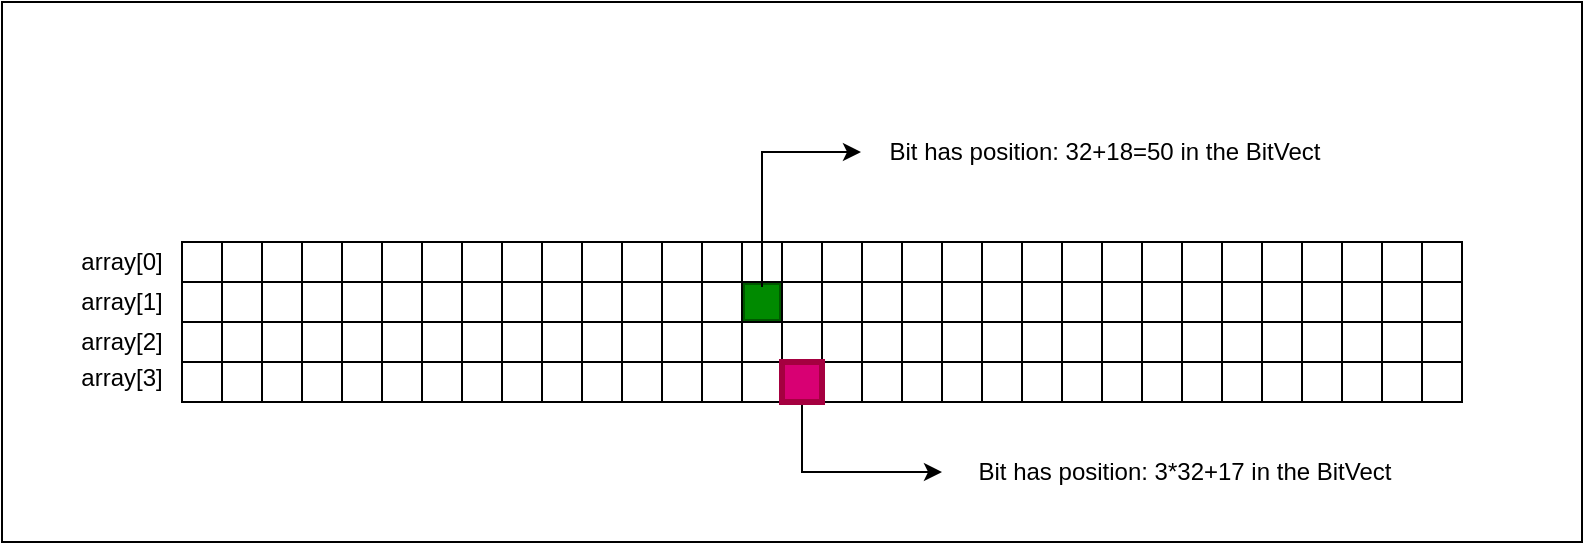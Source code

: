 <mxfile version="20.8.16" type="device"><diagram name="Page-1" id="c_q6Q5cBPocSGvb-p24m"><mxGraphModel dx="928" dy="712" grid="1" gridSize="10" guides="1" tooltips="1" connect="1" arrows="1" fold="1" page="1" pageScale="1" pageWidth="827" pageHeight="1169" math="0" shadow="0"><root><mxCell id="0"/><mxCell id="1" parent="0"/><mxCell id="E0NckeXF04tXd7d8cYUQ-365" value="" style="rounded=0;whiteSpace=wrap;html=1;strokeWidth=1;" vertex="1" parent="1"><mxGeometry x="310" width="790" height="270" as="geometry"/></mxCell><mxCell id="E0NckeXF04tXd7d8cYUQ-157" value="" style="rounded=0;whiteSpace=wrap;html=1;fillColor=#008a00;strokeColor=#005700;strokeWidth=3;fontColor=#ffffff;" vertex="1" parent="1"><mxGeometry x="680" y="140" width="20" height="20" as="geometry"/></mxCell><mxCell id="E0NckeXF04tXd7d8cYUQ-44" value="" style="rounded=0;whiteSpace=wrap;html=1;" vertex="1" parent="1"><mxGeometry x="500" y="120" width="20" height="20" as="geometry"/></mxCell><mxCell id="E0NckeXF04tXd7d8cYUQ-60" value="" style="shape=image;verticalLabelPosition=bottom;labelBackgroundColor=default;verticalAlign=top;aspect=fixed;imageAspect=0;image=https://cdn-icons-png.flaticon.com/512/5797/5797939.png;" vertex="1" parent="1"><mxGeometry x="502" y="122" width="16" height="16" as="geometry"/></mxCell><mxCell id="E0NckeXF04tXd7d8cYUQ-64" value="" style="rounded=0;whiteSpace=wrap;html=1;" vertex="1" parent="1"><mxGeometry x="460" y="120" width="20" height="20" as="geometry"/></mxCell><mxCell id="E0NckeXF04tXd7d8cYUQ-65" value="" style="rounded=0;whiteSpace=wrap;html=1;" vertex="1" parent="1"><mxGeometry x="480" y="120" width="20" height="20" as="geometry"/></mxCell><mxCell id="E0NckeXF04tXd7d8cYUQ-66" value="" style="shape=image;verticalLabelPosition=bottom;labelBackgroundColor=default;verticalAlign=top;aspect=fixed;imageAspect=0;image=https://cdn-icons-png.flaticon.com/512/5797/5797939.png;" vertex="1" parent="1"><mxGeometry x="462" y="122" width="16" height="16" as="geometry"/></mxCell><mxCell id="E0NckeXF04tXd7d8cYUQ-67" value="" style="shape=image;verticalLabelPosition=bottom;labelBackgroundColor=default;verticalAlign=top;aspect=fixed;imageAspect=0;image=https://cdn-icons-png.flaticon.com/512/1377/1377269.png;" vertex="1" parent="1"><mxGeometry x="482.5" y="122.5" width="15" height="15" as="geometry"/></mxCell><mxCell id="E0NckeXF04tXd7d8cYUQ-72" value="" style="rounded=0;whiteSpace=wrap;html=1;" vertex="1" parent="1"><mxGeometry x="420" y="120" width="20" height="20" as="geometry"/></mxCell><mxCell id="E0NckeXF04tXd7d8cYUQ-73" value="" style="rounded=0;whiteSpace=wrap;html=1;" vertex="1" parent="1"><mxGeometry x="440" y="120" width="20" height="20" as="geometry"/></mxCell><mxCell id="E0NckeXF04tXd7d8cYUQ-74" value="" style="shape=image;verticalLabelPosition=bottom;labelBackgroundColor=default;verticalAlign=top;aspect=fixed;imageAspect=0;image=https://cdn-icons-png.flaticon.com/512/5797/5797939.png;" vertex="1" parent="1"><mxGeometry x="422" y="122" width="16" height="16" as="geometry"/></mxCell><mxCell id="E0NckeXF04tXd7d8cYUQ-75" value="" style="shape=image;verticalLabelPosition=bottom;labelBackgroundColor=default;verticalAlign=top;aspect=fixed;imageAspect=0;image=https://cdn-icons-png.flaticon.com/512/1377/1377269.png;" vertex="1" parent="1"><mxGeometry x="442.5" y="122.5" width="15" height="15" as="geometry"/></mxCell><mxCell id="E0NckeXF04tXd7d8cYUQ-76" value="" style="rounded=0;whiteSpace=wrap;html=1;" vertex="1" parent="1"><mxGeometry x="400" y="120" width="20" height="20" as="geometry"/></mxCell><mxCell id="E0NckeXF04tXd7d8cYUQ-77" value="" style="shape=image;verticalLabelPosition=bottom;labelBackgroundColor=default;verticalAlign=top;aspect=fixed;imageAspect=0;image=https://cdn-icons-png.flaticon.com/512/5797/5797939.png;" vertex="1" parent="1"><mxGeometry x="402" y="122" width="16" height="16" as="geometry"/></mxCell><mxCell id="E0NckeXF04tXd7d8cYUQ-82" value="" style="rounded=0;whiteSpace=wrap;html=1;" vertex="1" parent="1"><mxGeometry x="620" y="120" width="20" height="20" as="geometry"/></mxCell><mxCell id="E0NckeXF04tXd7d8cYUQ-83" value="" style="shape=image;verticalLabelPosition=bottom;labelBackgroundColor=default;verticalAlign=top;aspect=fixed;imageAspect=0;image=https://cdn-icons-png.flaticon.com/512/5797/5797939.png;" vertex="1" parent="1"><mxGeometry x="622" y="122" width="16" height="16" as="geometry"/></mxCell><mxCell id="E0NckeXF04tXd7d8cYUQ-84" value="" style="rounded=0;whiteSpace=wrap;html=1;" vertex="1" parent="1"><mxGeometry x="580" y="120" width="20" height="20" as="geometry"/></mxCell><mxCell id="E0NckeXF04tXd7d8cYUQ-85" value="" style="rounded=0;whiteSpace=wrap;html=1;" vertex="1" parent="1"><mxGeometry x="600" y="120" width="20" height="20" as="geometry"/></mxCell><mxCell id="E0NckeXF04tXd7d8cYUQ-86" value="" style="shape=image;verticalLabelPosition=bottom;labelBackgroundColor=default;verticalAlign=top;aspect=fixed;imageAspect=0;image=https://cdn-icons-png.flaticon.com/512/5797/5797939.png;" vertex="1" parent="1"><mxGeometry x="582" y="122" width="16" height="16" as="geometry"/></mxCell><mxCell id="E0NckeXF04tXd7d8cYUQ-87" value="" style="shape=image;verticalLabelPosition=bottom;labelBackgroundColor=default;verticalAlign=top;aspect=fixed;imageAspect=0;image=https://cdn-icons-png.flaticon.com/512/1377/1377269.png;" vertex="1" parent="1"><mxGeometry x="602.5" y="122.5" width="15" height="15" as="geometry"/></mxCell><mxCell id="E0NckeXF04tXd7d8cYUQ-88" value="" style="rounded=0;whiteSpace=wrap;html=1;" vertex="1" parent="1"><mxGeometry x="540" y="120" width="20" height="20" as="geometry"/></mxCell><mxCell id="E0NckeXF04tXd7d8cYUQ-89" value="" style="rounded=0;whiteSpace=wrap;html=1;" vertex="1" parent="1"><mxGeometry x="560" y="120" width="20" height="20" as="geometry"/></mxCell><mxCell id="E0NckeXF04tXd7d8cYUQ-90" value="" style="shape=image;verticalLabelPosition=bottom;labelBackgroundColor=default;verticalAlign=top;aspect=fixed;imageAspect=0;image=https://cdn-icons-png.flaticon.com/512/5797/5797939.png;" vertex="1" parent="1"><mxGeometry x="542" y="122" width="16" height="16" as="geometry"/></mxCell><mxCell id="E0NckeXF04tXd7d8cYUQ-91" value="" style="shape=image;verticalLabelPosition=bottom;labelBackgroundColor=default;verticalAlign=top;aspect=fixed;imageAspect=0;image=https://cdn-icons-png.flaticon.com/512/1377/1377269.png;" vertex="1" parent="1"><mxGeometry x="562.5" y="122.5" width="15" height="15" as="geometry"/></mxCell><mxCell id="E0NckeXF04tXd7d8cYUQ-92" value="" style="rounded=0;whiteSpace=wrap;html=1;" vertex="1" parent="1"><mxGeometry x="520" y="120" width="20" height="20" as="geometry"/></mxCell><mxCell id="E0NckeXF04tXd7d8cYUQ-93" value="" style="shape=image;verticalLabelPosition=bottom;labelBackgroundColor=default;verticalAlign=top;aspect=fixed;imageAspect=0;image=https://cdn-icons-png.flaticon.com/512/5797/5797939.png;" vertex="1" parent="1"><mxGeometry x="522" y="122" width="16" height="16" as="geometry"/></mxCell><mxCell id="E0NckeXF04tXd7d8cYUQ-94" value="" style="rounded=0;whiteSpace=wrap;html=1;" vertex="1" parent="1"><mxGeometry x="660" y="120" width="20" height="20" as="geometry"/></mxCell><mxCell id="E0NckeXF04tXd7d8cYUQ-95" value="" style="shape=image;verticalLabelPosition=bottom;labelBackgroundColor=default;verticalAlign=top;aspect=fixed;imageAspect=0;image=https://cdn-icons-png.flaticon.com/512/5797/5797939.png;" vertex="1" parent="1"><mxGeometry x="662" y="122" width="16" height="16" as="geometry"/></mxCell><mxCell id="E0NckeXF04tXd7d8cYUQ-96" value="" style="rounded=0;whiteSpace=wrap;html=1;" vertex="1" parent="1"><mxGeometry x="640" y="120" width="20" height="20" as="geometry"/></mxCell><mxCell id="E0NckeXF04tXd7d8cYUQ-97" value="" style="shape=image;verticalLabelPosition=bottom;labelBackgroundColor=default;verticalAlign=top;aspect=fixed;imageAspect=0;image=https://cdn-icons-png.flaticon.com/512/5797/5797939.png;" vertex="1" parent="1"><mxGeometry x="642" y="122" width="16" height="16" as="geometry"/></mxCell><mxCell id="E0NckeXF04tXd7d8cYUQ-98" value="" style="rounded=0;whiteSpace=wrap;html=1;" vertex="1" parent="1"><mxGeometry x="820" y="120" width="20" height="20" as="geometry"/></mxCell><mxCell id="E0NckeXF04tXd7d8cYUQ-99" value="" style="shape=image;verticalLabelPosition=bottom;labelBackgroundColor=default;verticalAlign=top;aspect=fixed;imageAspect=0;image=https://cdn-icons-png.flaticon.com/512/5797/5797939.png;" vertex="1" parent="1"><mxGeometry x="822" y="122" width="16" height="16" as="geometry"/></mxCell><mxCell id="E0NckeXF04tXd7d8cYUQ-100" value="" style="rounded=0;whiteSpace=wrap;html=1;" vertex="1" parent="1"><mxGeometry x="780" y="120" width="20" height="20" as="geometry"/></mxCell><mxCell id="E0NckeXF04tXd7d8cYUQ-101" value="" style="rounded=0;whiteSpace=wrap;html=1;" vertex="1" parent="1"><mxGeometry x="800" y="120" width="20" height="20" as="geometry"/></mxCell><mxCell id="E0NckeXF04tXd7d8cYUQ-102" value="" style="shape=image;verticalLabelPosition=bottom;labelBackgroundColor=default;verticalAlign=top;aspect=fixed;imageAspect=0;image=https://cdn-icons-png.flaticon.com/512/5797/5797939.png;" vertex="1" parent="1"><mxGeometry x="782" y="122" width="16" height="16" as="geometry"/></mxCell><mxCell id="E0NckeXF04tXd7d8cYUQ-103" value="" style="shape=image;verticalLabelPosition=bottom;labelBackgroundColor=default;verticalAlign=top;aspect=fixed;imageAspect=0;image=https://cdn-icons-png.flaticon.com/512/1377/1377269.png;" vertex="1" parent="1"><mxGeometry x="802.5" y="122.5" width="15" height="15" as="geometry"/></mxCell><mxCell id="E0NckeXF04tXd7d8cYUQ-104" value="" style="rounded=0;whiteSpace=wrap;html=1;" vertex="1" parent="1"><mxGeometry x="740" y="120" width="20" height="20" as="geometry"/></mxCell><mxCell id="E0NckeXF04tXd7d8cYUQ-105" value="" style="rounded=0;whiteSpace=wrap;html=1;" vertex="1" parent="1"><mxGeometry x="760" y="120" width="20" height="20" as="geometry"/></mxCell><mxCell id="E0NckeXF04tXd7d8cYUQ-106" value="" style="shape=image;verticalLabelPosition=bottom;labelBackgroundColor=default;verticalAlign=top;aspect=fixed;imageAspect=0;image=https://cdn-icons-png.flaticon.com/512/5797/5797939.png;" vertex="1" parent="1"><mxGeometry x="742" y="122" width="16" height="16" as="geometry"/></mxCell><mxCell id="E0NckeXF04tXd7d8cYUQ-107" value="" style="shape=image;verticalLabelPosition=bottom;labelBackgroundColor=default;verticalAlign=top;aspect=fixed;imageAspect=0;image=https://cdn-icons-png.flaticon.com/512/1377/1377269.png;" vertex="1" parent="1"><mxGeometry x="762.5" y="122.5" width="15" height="15" as="geometry"/></mxCell><mxCell id="E0NckeXF04tXd7d8cYUQ-108" value="" style="rounded=0;whiteSpace=wrap;html=1;" vertex="1" parent="1"><mxGeometry x="720" y="120" width="20" height="20" as="geometry"/></mxCell><mxCell id="E0NckeXF04tXd7d8cYUQ-109" value="" style="shape=image;verticalLabelPosition=bottom;labelBackgroundColor=default;verticalAlign=top;aspect=fixed;imageAspect=0;image=https://cdn-icons-png.flaticon.com/512/5797/5797939.png;" vertex="1" parent="1"><mxGeometry x="722" y="122" width="16" height="16" as="geometry"/></mxCell><mxCell id="E0NckeXF04tXd7d8cYUQ-110" value="" style="rounded=0;whiteSpace=wrap;html=1;" vertex="1" parent="1"><mxGeometry x="700" y="120" width="20" height="20" as="geometry"/></mxCell><mxCell id="E0NckeXF04tXd7d8cYUQ-111" value="" style="shape=image;verticalLabelPosition=bottom;labelBackgroundColor=default;verticalAlign=top;aspect=fixed;imageAspect=0;image=https://cdn-icons-png.flaticon.com/512/5797/5797939.png;" vertex="1" parent="1"><mxGeometry x="702" y="122" width="16" height="16" as="geometry"/></mxCell><mxCell id="E0NckeXF04tXd7d8cYUQ-112" value="" style="rounded=0;whiteSpace=wrap;html=1;" vertex="1" parent="1"><mxGeometry x="680" y="120" width="20" height="20" as="geometry"/></mxCell><mxCell id="E0NckeXF04tXd7d8cYUQ-113" value="" style="shape=image;verticalLabelPosition=bottom;labelBackgroundColor=default;verticalAlign=top;aspect=fixed;imageAspect=0;image=https://cdn-icons-png.flaticon.com/512/5797/5797939.png;" vertex="1" parent="1"><mxGeometry x="682" y="122" width="16" height="16" as="geometry"/></mxCell><mxCell id="E0NckeXF04tXd7d8cYUQ-114" value="" style="rounded=0;whiteSpace=wrap;html=1;" vertex="1" parent="1"><mxGeometry x="840" y="120" width="20" height="20" as="geometry"/></mxCell><mxCell id="E0NckeXF04tXd7d8cYUQ-115" value="" style="shape=image;verticalLabelPosition=bottom;labelBackgroundColor=default;verticalAlign=top;aspect=fixed;imageAspect=0;image=https://cdn-icons-png.flaticon.com/512/5797/5797939.png;" vertex="1" parent="1"><mxGeometry x="842" y="122" width="16" height="16" as="geometry"/></mxCell><mxCell id="E0NckeXF04tXd7d8cYUQ-116" value="" style="rounded=0;whiteSpace=wrap;html=1;" vertex="1" parent="1"><mxGeometry x="1000" y="120" width="20" height="20" as="geometry"/></mxCell><mxCell id="E0NckeXF04tXd7d8cYUQ-117" value="" style="shape=image;verticalLabelPosition=bottom;labelBackgroundColor=default;verticalAlign=top;aspect=fixed;imageAspect=0;image=https://cdn-icons-png.flaticon.com/512/5797/5797939.png;" vertex="1" parent="1"><mxGeometry x="1002" y="122" width="16" height="16" as="geometry"/></mxCell><mxCell id="E0NckeXF04tXd7d8cYUQ-118" value="" style="rounded=0;whiteSpace=wrap;html=1;" vertex="1" parent="1"><mxGeometry x="960" y="120" width="20" height="20" as="geometry"/></mxCell><mxCell id="E0NckeXF04tXd7d8cYUQ-119" value="" style="rounded=0;whiteSpace=wrap;html=1;" vertex="1" parent="1"><mxGeometry x="980" y="120" width="20" height="20" as="geometry"/></mxCell><mxCell id="E0NckeXF04tXd7d8cYUQ-120" value="" style="shape=image;verticalLabelPosition=bottom;labelBackgroundColor=default;verticalAlign=top;aspect=fixed;imageAspect=0;image=https://cdn-icons-png.flaticon.com/512/5797/5797939.png;" vertex="1" parent="1"><mxGeometry x="962" y="122" width="16" height="16" as="geometry"/></mxCell><mxCell id="E0NckeXF04tXd7d8cYUQ-121" value="" style="shape=image;verticalLabelPosition=bottom;labelBackgroundColor=default;verticalAlign=top;aspect=fixed;imageAspect=0;image=https://cdn-icons-png.flaticon.com/512/1377/1377269.png;" vertex="1" parent="1"><mxGeometry x="982.5" y="122.5" width="15" height="15" as="geometry"/></mxCell><mxCell id="E0NckeXF04tXd7d8cYUQ-122" value="" style="rounded=0;whiteSpace=wrap;html=1;" vertex="1" parent="1"><mxGeometry x="920" y="120" width="20" height="20" as="geometry"/></mxCell><mxCell id="E0NckeXF04tXd7d8cYUQ-123" value="" style="rounded=0;whiteSpace=wrap;html=1;" vertex="1" parent="1"><mxGeometry x="940" y="120" width="20" height="20" as="geometry"/></mxCell><mxCell id="E0NckeXF04tXd7d8cYUQ-124" value="" style="shape=image;verticalLabelPosition=bottom;labelBackgroundColor=default;verticalAlign=top;aspect=fixed;imageAspect=0;image=https://cdn-icons-png.flaticon.com/512/5797/5797939.png;" vertex="1" parent="1"><mxGeometry x="922" y="122" width="16" height="16" as="geometry"/></mxCell><mxCell id="E0NckeXF04tXd7d8cYUQ-125" value="" style="shape=image;verticalLabelPosition=bottom;labelBackgroundColor=default;verticalAlign=top;aspect=fixed;imageAspect=0;image=https://cdn-icons-png.flaticon.com/512/1377/1377269.png;" vertex="1" parent="1"><mxGeometry x="942.5" y="122.5" width="15" height="15" as="geometry"/></mxCell><mxCell id="E0NckeXF04tXd7d8cYUQ-126" value="" style="rounded=0;whiteSpace=wrap;html=1;" vertex="1" parent="1"><mxGeometry x="900" y="120" width="20" height="20" as="geometry"/></mxCell><mxCell id="E0NckeXF04tXd7d8cYUQ-127" value="" style="shape=image;verticalLabelPosition=bottom;labelBackgroundColor=default;verticalAlign=top;aspect=fixed;imageAspect=0;image=https://cdn-icons-png.flaticon.com/512/5797/5797939.png;" vertex="1" parent="1"><mxGeometry x="902" y="122" width="16" height="16" as="geometry"/></mxCell><mxCell id="E0NckeXF04tXd7d8cYUQ-128" value="" style="rounded=0;whiteSpace=wrap;html=1;" vertex="1" parent="1"><mxGeometry x="880" y="120" width="20" height="20" as="geometry"/></mxCell><mxCell id="E0NckeXF04tXd7d8cYUQ-129" value="" style="shape=image;verticalLabelPosition=bottom;labelBackgroundColor=default;verticalAlign=top;aspect=fixed;imageAspect=0;image=https://cdn-icons-png.flaticon.com/512/5797/5797939.png;" vertex="1" parent="1"><mxGeometry x="882" y="122" width="16" height="16" as="geometry"/></mxCell><mxCell id="E0NckeXF04tXd7d8cYUQ-130" value="" style="rounded=0;whiteSpace=wrap;html=1;" vertex="1" parent="1"><mxGeometry x="860" y="120" width="20" height="20" as="geometry"/></mxCell><mxCell id="E0NckeXF04tXd7d8cYUQ-131" value="" style="shape=image;verticalLabelPosition=bottom;labelBackgroundColor=default;verticalAlign=top;aspect=fixed;imageAspect=0;image=https://cdn-icons-png.flaticon.com/512/5797/5797939.png;" vertex="1" parent="1"><mxGeometry x="862" y="122" width="16" height="16" as="geometry"/></mxCell><mxCell id="E0NckeXF04tXd7d8cYUQ-132" value="" style="rounded=0;whiteSpace=wrap;html=1;" vertex="1" parent="1"><mxGeometry x="1020" y="120" width="20" height="20" as="geometry"/></mxCell><mxCell id="E0NckeXF04tXd7d8cYUQ-133" value="" style="shape=image;verticalLabelPosition=bottom;labelBackgroundColor=default;verticalAlign=top;aspect=fixed;imageAspect=0;image=https://cdn-icons-png.flaticon.com/512/5797/5797939.png;" vertex="1" parent="1"><mxGeometry x="1022" y="122" width="16" height="16" as="geometry"/></mxCell><mxCell id="E0NckeXF04tXd7d8cYUQ-134" value="" style="rounded=0;whiteSpace=wrap;html=1;" vertex="1" parent="1"><mxGeometry x="620" y="140" width="20" height="20" as="geometry"/></mxCell><mxCell id="E0NckeXF04tXd7d8cYUQ-135" value="" style="shape=image;verticalLabelPosition=bottom;labelBackgroundColor=default;verticalAlign=top;aspect=fixed;imageAspect=0;image=https://cdn-icons-png.flaticon.com/512/5797/5797939.png;" vertex="1" parent="1"><mxGeometry x="622" y="142" width="16" height="16" as="geometry"/></mxCell><mxCell id="E0NckeXF04tXd7d8cYUQ-136" value="" style="rounded=0;whiteSpace=wrap;html=1;" vertex="1" parent="1"><mxGeometry x="580" y="140" width="20" height="20" as="geometry"/></mxCell><mxCell id="E0NckeXF04tXd7d8cYUQ-137" value="" style="rounded=0;whiteSpace=wrap;html=1;" vertex="1" parent="1"><mxGeometry x="600" y="140" width="20" height="20" as="geometry"/></mxCell><mxCell id="E0NckeXF04tXd7d8cYUQ-138" value="" style="shape=image;verticalLabelPosition=bottom;labelBackgroundColor=default;verticalAlign=top;aspect=fixed;imageAspect=0;image=https://cdn-icons-png.flaticon.com/512/5797/5797939.png;" vertex="1" parent="1"><mxGeometry x="582" y="142" width="16" height="16" as="geometry"/></mxCell><mxCell id="E0NckeXF04tXd7d8cYUQ-139" value="" style="shape=image;verticalLabelPosition=bottom;labelBackgroundColor=default;verticalAlign=top;aspect=fixed;imageAspect=0;image=https://cdn-icons-png.flaticon.com/512/1377/1377269.png;" vertex="1" parent="1"><mxGeometry x="602.5" y="142.5" width="15" height="15" as="geometry"/></mxCell><mxCell id="E0NckeXF04tXd7d8cYUQ-140" value="" style="rounded=0;whiteSpace=wrap;html=1;" vertex="1" parent="1"><mxGeometry x="540" y="140" width="20" height="20" as="geometry"/></mxCell><mxCell id="E0NckeXF04tXd7d8cYUQ-141" value="" style="rounded=0;whiteSpace=wrap;html=1;" vertex="1" parent="1"><mxGeometry x="560" y="140" width="20" height="20" as="geometry"/></mxCell><mxCell id="E0NckeXF04tXd7d8cYUQ-142" value="" style="shape=image;verticalLabelPosition=bottom;labelBackgroundColor=default;verticalAlign=top;aspect=fixed;imageAspect=0;image=https://cdn-icons-png.flaticon.com/512/5797/5797939.png;" vertex="1" parent="1"><mxGeometry x="542" y="142" width="16" height="16" as="geometry"/></mxCell><mxCell id="E0NckeXF04tXd7d8cYUQ-143" value="" style="shape=image;verticalLabelPosition=bottom;labelBackgroundColor=default;verticalAlign=top;aspect=fixed;imageAspect=0;image=https://cdn-icons-png.flaticon.com/512/1377/1377269.png;" vertex="1" parent="1"><mxGeometry x="562.5" y="142.5" width="15" height="15" as="geometry"/></mxCell><mxCell id="E0NckeXF04tXd7d8cYUQ-144" value="" style="rounded=0;whiteSpace=wrap;html=1;" vertex="1" parent="1"><mxGeometry x="520" y="140" width="20" height="20" as="geometry"/></mxCell><mxCell id="E0NckeXF04tXd7d8cYUQ-145" value="" style="shape=image;verticalLabelPosition=bottom;labelBackgroundColor=default;verticalAlign=top;aspect=fixed;imageAspect=0;image=https://cdn-icons-png.flaticon.com/512/5797/5797939.png;" vertex="1" parent="1"><mxGeometry x="522" y="142" width="16" height="16" as="geometry"/></mxCell><mxCell id="E0NckeXF04tXd7d8cYUQ-146" value="" style="rounded=0;whiteSpace=wrap;html=1;" vertex="1" parent="1"><mxGeometry x="500" y="140" width="20" height="20" as="geometry"/></mxCell><mxCell id="E0NckeXF04tXd7d8cYUQ-147" value="" style="shape=image;verticalLabelPosition=bottom;labelBackgroundColor=default;verticalAlign=top;aspect=fixed;imageAspect=0;image=https://cdn-icons-png.flaticon.com/512/5797/5797939.png;" vertex="1" parent="1"><mxGeometry x="502" y="142" width="16" height="16" as="geometry"/></mxCell><mxCell id="E0NckeXF04tXd7d8cYUQ-148" value="" style="rounded=0;whiteSpace=wrap;html=1;" vertex="1" parent="1"><mxGeometry x="480" y="140" width="20" height="20" as="geometry"/></mxCell><mxCell id="E0NckeXF04tXd7d8cYUQ-149" value="" style="shape=image;verticalLabelPosition=bottom;labelBackgroundColor=default;verticalAlign=top;aspect=fixed;imageAspect=0;image=https://cdn-icons-png.flaticon.com/512/5797/5797939.png;" vertex="1" parent="1"><mxGeometry x="482" y="142" width="16" height="16" as="geometry"/></mxCell><mxCell id="E0NckeXF04tXd7d8cYUQ-150" value="" style="rounded=0;whiteSpace=wrap;html=1;" vertex="1" parent="1"><mxGeometry x="740" y="140" width="20" height="20" as="geometry"/></mxCell><mxCell id="E0NckeXF04tXd7d8cYUQ-151" value="" style="shape=image;verticalLabelPosition=bottom;labelBackgroundColor=default;verticalAlign=top;aspect=fixed;imageAspect=0;image=https://cdn-icons-png.flaticon.com/512/5797/5797939.png;" vertex="1" parent="1"><mxGeometry x="742" y="142" width="16" height="16" as="geometry"/></mxCell><mxCell id="E0NckeXF04tXd7d8cYUQ-152" value="" style="rounded=0;whiteSpace=wrap;html=1;" vertex="1" parent="1"><mxGeometry x="700" y="140" width="20" height="20" as="geometry"/></mxCell><mxCell id="E0NckeXF04tXd7d8cYUQ-153" value="" style="rounded=0;whiteSpace=wrap;html=1;" vertex="1" parent="1"><mxGeometry x="720" y="140" width="20" height="20" as="geometry"/></mxCell><mxCell id="E0NckeXF04tXd7d8cYUQ-154" value="" style="shape=image;verticalLabelPosition=bottom;labelBackgroundColor=default;verticalAlign=top;aspect=fixed;imageAspect=0;image=https://cdn-icons-png.flaticon.com/512/5797/5797939.png;imageBackground=none;strokeWidth=2;imageBorder=none;" vertex="1" parent="1"><mxGeometry x="702" y="142" width="16" height="16" as="geometry"/></mxCell><mxCell id="E0NckeXF04tXd7d8cYUQ-155" value="" style="shape=image;verticalLabelPosition=bottom;labelBackgroundColor=default;verticalAlign=top;aspect=fixed;imageAspect=0;image=https://cdn-icons-png.flaticon.com/512/1377/1377269.png;" vertex="1" parent="1"><mxGeometry x="722.5" y="142.5" width="15" height="15" as="geometry"/></mxCell><mxCell id="E0NckeXF04tXd7d8cYUQ-156" value="" style="rounded=0;whiteSpace=wrap;html=1;" vertex="1" parent="1"><mxGeometry x="660" y="140" width="20" height="20" as="geometry"/></mxCell><mxCell id="E0NckeXF04tXd7d8cYUQ-158" value="" style="shape=image;verticalLabelPosition=bottom;labelBackgroundColor=default;verticalAlign=top;aspect=fixed;imageAspect=0;image=https://cdn-icons-png.flaticon.com/512/5797/5797939.png;" vertex="1" parent="1"><mxGeometry x="662" y="142" width="16" height="16" as="geometry"/></mxCell><mxCell id="E0NckeXF04tXd7d8cYUQ-160" value="" style="rounded=0;whiteSpace=wrap;html=1;" vertex="1" parent="1"><mxGeometry x="640" y="140" width="20" height="20" as="geometry"/></mxCell><mxCell id="E0NckeXF04tXd7d8cYUQ-161" value="" style="shape=image;verticalLabelPosition=bottom;labelBackgroundColor=default;verticalAlign=top;aspect=fixed;imageAspect=0;image=https://cdn-icons-png.flaticon.com/512/5797/5797939.png;" vertex="1" parent="1"><mxGeometry x="642" y="142" width="16" height="16" as="geometry"/></mxCell><mxCell id="E0NckeXF04tXd7d8cYUQ-162" value="" style="rounded=0;whiteSpace=wrap;html=1;" vertex="1" parent="1"><mxGeometry x="780" y="140" width="20" height="20" as="geometry"/></mxCell><mxCell id="E0NckeXF04tXd7d8cYUQ-163" value="" style="shape=image;verticalLabelPosition=bottom;labelBackgroundColor=default;verticalAlign=top;aspect=fixed;imageAspect=0;image=https://cdn-icons-png.flaticon.com/512/5797/5797939.png;" vertex="1" parent="1"><mxGeometry x="782" y="142" width="16" height="16" as="geometry"/></mxCell><mxCell id="E0NckeXF04tXd7d8cYUQ-164" value="" style="rounded=0;whiteSpace=wrap;html=1;" vertex="1" parent="1"><mxGeometry x="760" y="140" width="20" height="20" as="geometry"/></mxCell><mxCell id="E0NckeXF04tXd7d8cYUQ-165" value="" style="shape=image;verticalLabelPosition=bottom;labelBackgroundColor=default;verticalAlign=top;aspect=fixed;imageAspect=0;image=https://cdn-icons-png.flaticon.com/512/5797/5797939.png;" vertex="1" parent="1"><mxGeometry x="762" y="142" width="16" height="16" as="geometry"/></mxCell><mxCell id="E0NckeXF04tXd7d8cYUQ-166" value="" style="rounded=0;whiteSpace=wrap;html=1;" vertex="1" parent="1"><mxGeometry x="940" y="140" width="20" height="20" as="geometry"/></mxCell><mxCell id="E0NckeXF04tXd7d8cYUQ-167" value="" style="shape=image;verticalLabelPosition=bottom;labelBackgroundColor=default;verticalAlign=top;aspect=fixed;imageAspect=0;image=https://cdn-icons-png.flaticon.com/512/5797/5797939.png;" vertex="1" parent="1"><mxGeometry x="942" y="142" width="16" height="16" as="geometry"/></mxCell><mxCell id="E0NckeXF04tXd7d8cYUQ-168" value="" style="rounded=0;whiteSpace=wrap;html=1;" vertex="1" parent="1"><mxGeometry x="900" y="140" width="20" height="20" as="geometry"/></mxCell><mxCell id="E0NckeXF04tXd7d8cYUQ-169" value="" style="rounded=0;whiteSpace=wrap;html=1;" vertex="1" parent="1"><mxGeometry x="920" y="140" width="20" height="20" as="geometry"/></mxCell><mxCell id="E0NckeXF04tXd7d8cYUQ-170" value="" style="shape=image;verticalLabelPosition=bottom;labelBackgroundColor=default;verticalAlign=top;aspect=fixed;imageAspect=0;image=https://cdn-icons-png.flaticon.com/512/5797/5797939.png;" vertex="1" parent="1"><mxGeometry x="902" y="142" width="16" height="16" as="geometry"/></mxCell><mxCell id="E0NckeXF04tXd7d8cYUQ-171" value="" style="shape=image;verticalLabelPosition=bottom;labelBackgroundColor=default;verticalAlign=top;aspect=fixed;imageAspect=0;image=https://cdn-icons-png.flaticon.com/512/1377/1377269.png;" vertex="1" parent="1"><mxGeometry x="922.5" y="142.5" width="15" height="15" as="geometry"/></mxCell><mxCell id="E0NckeXF04tXd7d8cYUQ-172" value="" style="rounded=0;whiteSpace=wrap;html=1;" vertex="1" parent="1"><mxGeometry x="860" y="140" width="20" height="20" as="geometry"/></mxCell><mxCell id="E0NckeXF04tXd7d8cYUQ-173" value="" style="rounded=0;whiteSpace=wrap;html=1;" vertex="1" parent="1"><mxGeometry x="880" y="140" width="20" height="20" as="geometry"/></mxCell><mxCell id="E0NckeXF04tXd7d8cYUQ-174" value="" style="shape=image;verticalLabelPosition=bottom;labelBackgroundColor=default;verticalAlign=top;aspect=fixed;imageAspect=0;image=https://cdn-icons-png.flaticon.com/512/5797/5797939.png;" vertex="1" parent="1"><mxGeometry x="862" y="142" width="16" height="16" as="geometry"/></mxCell><mxCell id="E0NckeXF04tXd7d8cYUQ-175" value="" style="shape=image;verticalLabelPosition=bottom;labelBackgroundColor=default;verticalAlign=top;aspect=fixed;imageAspect=0;image=https://cdn-icons-png.flaticon.com/512/1377/1377269.png;" vertex="1" parent="1"><mxGeometry x="882.5" y="142.5" width="15" height="15" as="geometry"/></mxCell><mxCell id="E0NckeXF04tXd7d8cYUQ-176" value="" style="rounded=0;whiteSpace=wrap;html=1;" vertex="1" parent="1"><mxGeometry x="840" y="140" width="20" height="20" as="geometry"/></mxCell><mxCell id="E0NckeXF04tXd7d8cYUQ-177" value="" style="shape=image;verticalLabelPosition=bottom;labelBackgroundColor=default;verticalAlign=top;aspect=fixed;imageAspect=0;image=https://cdn-icons-png.flaticon.com/512/5797/5797939.png;" vertex="1" parent="1"><mxGeometry x="842" y="142" width="16" height="16" as="geometry"/></mxCell><mxCell id="E0NckeXF04tXd7d8cYUQ-178" value="" style="rounded=0;whiteSpace=wrap;html=1;" vertex="1" parent="1"><mxGeometry x="820" y="140" width="20" height="20" as="geometry"/></mxCell><mxCell id="E0NckeXF04tXd7d8cYUQ-179" value="" style="shape=image;verticalLabelPosition=bottom;labelBackgroundColor=default;verticalAlign=top;aspect=fixed;imageAspect=0;image=https://cdn-icons-png.flaticon.com/512/5797/5797939.png;" vertex="1" parent="1"><mxGeometry x="822" y="142" width="16" height="16" as="geometry"/></mxCell><mxCell id="E0NckeXF04tXd7d8cYUQ-180" value="" style="rounded=0;whiteSpace=wrap;html=1;" vertex="1" parent="1"><mxGeometry x="800" y="140" width="20" height="20" as="geometry"/></mxCell><mxCell id="E0NckeXF04tXd7d8cYUQ-181" value="" style="shape=image;verticalLabelPosition=bottom;labelBackgroundColor=default;verticalAlign=top;aspect=fixed;imageAspect=0;image=https://cdn-icons-png.flaticon.com/512/5797/5797939.png;" vertex="1" parent="1"><mxGeometry x="802" y="142" width="16" height="16" as="geometry"/></mxCell><mxCell id="E0NckeXF04tXd7d8cYUQ-182" value="" style="rounded=0;whiteSpace=wrap;html=1;" vertex="1" parent="1"><mxGeometry x="960" y="140" width="20" height="20" as="geometry"/></mxCell><mxCell id="E0NckeXF04tXd7d8cYUQ-183" value="" style="shape=image;verticalLabelPosition=bottom;labelBackgroundColor=default;verticalAlign=top;aspect=fixed;imageAspect=0;image=https://cdn-icons-png.flaticon.com/512/5797/5797939.png;" vertex="1" parent="1"><mxGeometry x="962" y="142" width="16" height="16" as="geometry"/></mxCell><mxCell id="E0NckeXF04tXd7d8cYUQ-184" value="" style="rounded=0;whiteSpace=wrap;html=1;" vertex="1" parent="1"><mxGeometry x="440" y="140" width="20" height="20" as="geometry"/></mxCell><mxCell id="E0NckeXF04tXd7d8cYUQ-185" value="" style="shape=image;verticalLabelPosition=bottom;labelBackgroundColor=default;verticalAlign=top;aspect=fixed;imageAspect=0;image=https://cdn-icons-png.flaticon.com/512/5797/5797939.png;" vertex="1" parent="1"><mxGeometry x="442" y="142" width="16" height="16" as="geometry"/></mxCell><mxCell id="E0NckeXF04tXd7d8cYUQ-186" value="" style="rounded=0;whiteSpace=wrap;html=1;" vertex="1" parent="1"><mxGeometry x="400" y="140" width="20" height="20" as="geometry"/></mxCell><mxCell id="E0NckeXF04tXd7d8cYUQ-187" value="" style="rounded=0;whiteSpace=wrap;html=1;" vertex="1" parent="1"><mxGeometry x="420" y="140" width="20" height="20" as="geometry"/></mxCell><mxCell id="E0NckeXF04tXd7d8cYUQ-188" value="" style="shape=image;verticalLabelPosition=bottom;labelBackgroundColor=default;verticalAlign=top;aspect=fixed;imageAspect=0;image=https://cdn-icons-png.flaticon.com/512/5797/5797939.png;" vertex="1" parent="1"><mxGeometry x="402" y="142" width="16" height="16" as="geometry"/></mxCell><mxCell id="E0NckeXF04tXd7d8cYUQ-189" value="" style="shape=image;verticalLabelPosition=bottom;labelBackgroundColor=default;verticalAlign=top;aspect=fixed;imageAspect=0;image=https://cdn-icons-png.flaticon.com/512/1377/1377269.png;" vertex="1" parent="1"><mxGeometry x="422.5" y="142.5" width="15" height="15" as="geometry"/></mxCell><mxCell id="E0NckeXF04tXd7d8cYUQ-194" value="" style="rounded=0;whiteSpace=wrap;html=1;" vertex="1" parent="1"><mxGeometry x="1020" y="140" width="20" height="20" as="geometry"/></mxCell><mxCell id="E0NckeXF04tXd7d8cYUQ-195" value="" style="shape=image;verticalLabelPosition=bottom;labelBackgroundColor=default;verticalAlign=top;aspect=fixed;imageAspect=0;image=https://cdn-icons-png.flaticon.com/512/5797/5797939.png;" vertex="1" parent="1"><mxGeometry x="1022" y="142" width="16" height="16" as="geometry"/></mxCell><mxCell id="E0NckeXF04tXd7d8cYUQ-196" value="" style="rounded=0;whiteSpace=wrap;html=1;" vertex="1" parent="1"><mxGeometry x="1000" y="140" width="20" height="20" as="geometry"/></mxCell><mxCell id="E0NckeXF04tXd7d8cYUQ-197" value="" style="shape=image;verticalLabelPosition=bottom;labelBackgroundColor=default;verticalAlign=top;aspect=fixed;imageAspect=0;image=https://cdn-icons-png.flaticon.com/512/5797/5797939.png;" vertex="1" parent="1"><mxGeometry x="1002" y="142" width="16" height="16" as="geometry"/></mxCell><mxCell id="E0NckeXF04tXd7d8cYUQ-198" value="" style="rounded=0;whiteSpace=wrap;html=1;" vertex="1" parent="1"><mxGeometry x="980" y="140" width="20" height="20" as="geometry"/></mxCell><mxCell id="E0NckeXF04tXd7d8cYUQ-199" value="" style="shape=image;verticalLabelPosition=bottom;labelBackgroundColor=default;verticalAlign=top;aspect=fixed;imageAspect=0;image=https://cdn-icons-png.flaticon.com/512/5797/5797939.png;" vertex="1" parent="1"><mxGeometry x="982" y="142" width="16" height="16" as="geometry"/></mxCell><mxCell id="E0NckeXF04tXd7d8cYUQ-200" value="" style="rounded=0;whiteSpace=wrap;html=1;" vertex="1" parent="1"><mxGeometry x="460" y="140" width="20" height="20" as="geometry"/></mxCell><mxCell id="E0NckeXF04tXd7d8cYUQ-201" value="" style="shape=image;verticalLabelPosition=bottom;labelBackgroundColor=default;verticalAlign=top;aspect=fixed;imageAspect=0;image=https://cdn-icons-png.flaticon.com/512/5797/5797939.png;" vertex="1" parent="1"><mxGeometry x="462" y="142" width="16" height="16" as="geometry"/></mxCell><mxCell id="E0NckeXF04tXd7d8cYUQ-202" value="" style="rounded=0;whiteSpace=wrap;html=1;" vertex="1" parent="1"><mxGeometry x="660" y="160" width="20" height="20" as="geometry"/></mxCell><mxCell id="E0NckeXF04tXd7d8cYUQ-203" value="" style="shape=image;verticalLabelPosition=bottom;labelBackgroundColor=default;verticalAlign=top;aspect=fixed;imageAspect=0;image=https://cdn-icons-png.flaticon.com/512/5797/5797939.png;" vertex="1" parent="1"><mxGeometry x="662" y="162" width="16" height="16" as="geometry"/></mxCell><mxCell id="E0NckeXF04tXd7d8cYUQ-204" value="" style="rounded=0;whiteSpace=wrap;html=1;" vertex="1" parent="1"><mxGeometry x="620" y="160" width="20" height="20" as="geometry"/></mxCell><mxCell id="E0NckeXF04tXd7d8cYUQ-205" value="" style="rounded=0;whiteSpace=wrap;html=1;" vertex="1" parent="1"><mxGeometry x="640" y="160" width="20" height="20" as="geometry"/></mxCell><mxCell id="E0NckeXF04tXd7d8cYUQ-206" value="" style="shape=image;verticalLabelPosition=bottom;labelBackgroundColor=default;verticalAlign=top;aspect=fixed;imageAspect=0;image=https://cdn-icons-png.flaticon.com/512/5797/5797939.png;" vertex="1" parent="1"><mxGeometry x="622" y="162" width="16" height="16" as="geometry"/></mxCell><mxCell id="E0NckeXF04tXd7d8cYUQ-207" value="" style="shape=image;verticalLabelPosition=bottom;labelBackgroundColor=default;verticalAlign=top;aspect=fixed;imageAspect=0;image=https://cdn-icons-png.flaticon.com/512/1377/1377269.png;" vertex="1" parent="1"><mxGeometry x="642.5" y="162.5" width="15" height="15" as="geometry"/></mxCell><mxCell id="E0NckeXF04tXd7d8cYUQ-208" value="" style="rounded=0;whiteSpace=wrap;html=1;" vertex="1" parent="1"><mxGeometry x="580" y="160" width="20" height="20" as="geometry"/></mxCell><mxCell id="E0NckeXF04tXd7d8cYUQ-209" value="" style="rounded=0;whiteSpace=wrap;html=1;" vertex="1" parent="1"><mxGeometry x="600" y="160" width="20" height="20" as="geometry"/></mxCell><mxCell id="E0NckeXF04tXd7d8cYUQ-210" value="" style="shape=image;verticalLabelPosition=bottom;labelBackgroundColor=default;verticalAlign=top;aspect=fixed;imageAspect=0;image=https://cdn-icons-png.flaticon.com/512/5797/5797939.png;" vertex="1" parent="1"><mxGeometry x="582" y="162" width="16" height="16" as="geometry"/></mxCell><mxCell id="E0NckeXF04tXd7d8cYUQ-211" value="" style="shape=image;verticalLabelPosition=bottom;labelBackgroundColor=default;verticalAlign=top;aspect=fixed;imageAspect=0;image=https://cdn-icons-png.flaticon.com/512/1377/1377269.png;" vertex="1" parent="1"><mxGeometry x="602.5" y="162.5" width="15" height="15" as="geometry"/></mxCell><mxCell id="E0NckeXF04tXd7d8cYUQ-212" value="" style="rounded=0;whiteSpace=wrap;html=1;" vertex="1" parent="1"><mxGeometry x="560" y="160" width="20" height="20" as="geometry"/></mxCell><mxCell id="E0NckeXF04tXd7d8cYUQ-213" value="" style="shape=image;verticalLabelPosition=bottom;labelBackgroundColor=default;verticalAlign=top;aspect=fixed;imageAspect=0;image=https://cdn-icons-png.flaticon.com/512/5797/5797939.png;" vertex="1" parent="1"><mxGeometry x="562" y="162" width="16" height="16" as="geometry"/></mxCell><mxCell id="E0NckeXF04tXd7d8cYUQ-214" value="" style="rounded=0;whiteSpace=wrap;html=1;" vertex="1" parent="1"><mxGeometry x="540" y="160" width="20" height="20" as="geometry"/></mxCell><mxCell id="E0NckeXF04tXd7d8cYUQ-215" value="" style="shape=image;verticalLabelPosition=bottom;labelBackgroundColor=default;verticalAlign=top;aspect=fixed;imageAspect=0;image=https://cdn-icons-png.flaticon.com/512/5797/5797939.png;" vertex="1" parent="1"><mxGeometry x="542" y="162" width="16" height="16" as="geometry"/></mxCell><mxCell id="E0NckeXF04tXd7d8cYUQ-216" value="" style="rounded=0;whiteSpace=wrap;html=1;" vertex="1" parent="1"><mxGeometry x="520" y="160" width="20" height="20" as="geometry"/></mxCell><mxCell id="E0NckeXF04tXd7d8cYUQ-217" value="" style="shape=image;verticalLabelPosition=bottom;labelBackgroundColor=default;verticalAlign=top;aspect=fixed;imageAspect=0;image=https://cdn-icons-png.flaticon.com/512/5797/5797939.png;" vertex="1" parent="1"><mxGeometry x="522" y="162" width="16" height="16" as="geometry"/></mxCell><mxCell id="E0NckeXF04tXd7d8cYUQ-218" value="" style="rounded=0;whiteSpace=wrap;html=1;" vertex="1" parent="1"><mxGeometry x="680" y="160" width="20" height="20" as="geometry"/></mxCell><mxCell id="E0NckeXF04tXd7d8cYUQ-219" value="" style="shape=image;verticalLabelPosition=bottom;labelBackgroundColor=default;verticalAlign=top;aspect=fixed;imageAspect=0;image=https://cdn-icons-png.flaticon.com/512/5797/5797939.png;" vertex="1" parent="1"><mxGeometry x="682" y="162" width="16" height="16" as="geometry"/></mxCell><mxCell id="E0NckeXF04tXd7d8cYUQ-220" value="" style="rounded=0;whiteSpace=wrap;html=1;" vertex="1" parent="1"><mxGeometry x="840" y="160" width="20" height="20" as="geometry"/></mxCell><mxCell id="E0NckeXF04tXd7d8cYUQ-221" value="" style="shape=image;verticalLabelPosition=bottom;labelBackgroundColor=default;verticalAlign=top;aspect=fixed;imageAspect=0;image=https://cdn-icons-png.flaticon.com/512/5797/5797939.png;" vertex="1" parent="1"><mxGeometry x="842" y="162" width="16" height="16" as="geometry"/></mxCell><mxCell id="E0NckeXF04tXd7d8cYUQ-222" value="" style="rounded=0;whiteSpace=wrap;html=1;" vertex="1" parent="1"><mxGeometry x="800" y="160" width="20" height="20" as="geometry"/></mxCell><mxCell id="E0NckeXF04tXd7d8cYUQ-223" value="" style="rounded=0;whiteSpace=wrap;html=1;" vertex="1" parent="1"><mxGeometry x="820" y="160" width="20" height="20" as="geometry"/></mxCell><mxCell id="E0NckeXF04tXd7d8cYUQ-224" value="" style="shape=image;verticalLabelPosition=bottom;labelBackgroundColor=default;verticalAlign=top;aspect=fixed;imageAspect=0;image=https://cdn-icons-png.flaticon.com/512/5797/5797939.png;" vertex="1" parent="1"><mxGeometry x="802" y="162" width="16" height="16" as="geometry"/></mxCell><mxCell id="E0NckeXF04tXd7d8cYUQ-225" value="" style="shape=image;verticalLabelPosition=bottom;labelBackgroundColor=default;verticalAlign=top;aspect=fixed;imageAspect=0;image=https://cdn-icons-png.flaticon.com/512/1377/1377269.png;" vertex="1" parent="1"><mxGeometry x="822.5" y="162.5" width="15" height="15" as="geometry"/></mxCell><mxCell id="E0NckeXF04tXd7d8cYUQ-226" value="" style="rounded=0;whiteSpace=wrap;html=1;" vertex="1" parent="1"><mxGeometry x="760" y="160" width="20" height="20" as="geometry"/></mxCell><mxCell id="E0NckeXF04tXd7d8cYUQ-227" value="" style="rounded=0;whiteSpace=wrap;html=1;" vertex="1" parent="1"><mxGeometry x="780" y="160" width="20" height="20" as="geometry"/></mxCell><mxCell id="E0NckeXF04tXd7d8cYUQ-228" value="" style="shape=image;verticalLabelPosition=bottom;labelBackgroundColor=default;verticalAlign=top;aspect=fixed;imageAspect=0;image=https://cdn-icons-png.flaticon.com/512/5797/5797939.png;" vertex="1" parent="1"><mxGeometry x="762" y="162" width="16" height="16" as="geometry"/></mxCell><mxCell id="E0NckeXF04tXd7d8cYUQ-229" value="" style="shape=image;verticalLabelPosition=bottom;labelBackgroundColor=default;verticalAlign=top;aspect=fixed;imageAspect=0;image=https://cdn-icons-png.flaticon.com/512/1377/1377269.png;" vertex="1" parent="1"><mxGeometry x="782.5" y="162.5" width="15" height="15" as="geometry"/></mxCell><mxCell id="E0NckeXF04tXd7d8cYUQ-230" value="" style="rounded=0;whiteSpace=wrap;html=1;" vertex="1" parent="1"><mxGeometry x="740" y="160" width="20" height="20" as="geometry"/></mxCell><mxCell id="E0NckeXF04tXd7d8cYUQ-231" value="" style="shape=image;verticalLabelPosition=bottom;labelBackgroundColor=default;verticalAlign=top;aspect=fixed;imageAspect=0;image=https://cdn-icons-png.flaticon.com/512/5797/5797939.png;" vertex="1" parent="1"><mxGeometry x="742" y="162" width="16" height="16" as="geometry"/></mxCell><mxCell id="E0NckeXF04tXd7d8cYUQ-232" value="" style="rounded=0;whiteSpace=wrap;html=1;" vertex="1" parent="1"><mxGeometry x="720" y="160" width="20" height="20" as="geometry"/></mxCell><mxCell id="E0NckeXF04tXd7d8cYUQ-233" value="" style="shape=image;verticalLabelPosition=bottom;labelBackgroundColor=default;verticalAlign=top;aspect=fixed;imageAspect=0;image=https://cdn-icons-png.flaticon.com/512/5797/5797939.png;" vertex="1" parent="1"><mxGeometry x="722" y="162" width="16" height="16" as="geometry"/></mxCell><mxCell id="E0NckeXF04tXd7d8cYUQ-234" value="" style="rounded=0;whiteSpace=wrap;html=1;" vertex="1" parent="1"><mxGeometry x="700" y="160" width="20" height="20" as="geometry"/></mxCell><mxCell id="E0NckeXF04tXd7d8cYUQ-235" value="" style="shape=image;verticalLabelPosition=bottom;labelBackgroundColor=default;verticalAlign=top;aspect=fixed;imageAspect=0;image=https://cdn-icons-png.flaticon.com/512/5797/5797939.png;" vertex="1" parent="1"><mxGeometry x="702" y="162" width="16" height="16" as="geometry"/></mxCell><mxCell id="E0NckeXF04tXd7d8cYUQ-236" value="" style="rounded=0;whiteSpace=wrap;html=1;" vertex="1" parent="1"><mxGeometry x="860" y="160" width="20" height="20" as="geometry"/></mxCell><mxCell id="E0NckeXF04tXd7d8cYUQ-237" value="" style="shape=image;verticalLabelPosition=bottom;labelBackgroundColor=default;verticalAlign=top;aspect=fixed;imageAspect=0;image=https://cdn-icons-png.flaticon.com/512/5797/5797939.png;" vertex="1" parent="1"><mxGeometry x="862" y="162" width="16" height="16" as="geometry"/></mxCell><mxCell id="E0NckeXF04tXd7d8cYUQ-238" value="" style="rounded=0;whiteSpace=wrap;html=1;" vertex="1" parent="1"><mxGeometry x="660" y="180" width="20" height="20" as="geometry"/></mxCell><mxCell id="E0NckeXF04tXd7d8cYUQ-239" value="" style="shape=image;verticalLabelPosition=bottom;labelBackgroundColor=default;verticalAlign=top;aspect=fixed;imageAspect=0;image=https://cdn-icons-png.flaticon.com/512/5797/5797939.png;" vertex="1" parent="1"><mxGeometry x="662" y="182" width="16" height="16" as="geometry"/></mxCell><mxCell id="E0NckeXF04tXd7d8cYUQ-240" value="" style="rounded=0;whiteSpace=wrap;html=1;" vertex="1" parent="1"><mxGeometry x="620" y="180" width="20" height="20" as="geometry"/></mxCell><mxCell id="E0NckeXF04tXd7d8cYUQ-241" value="" style="rounded=0;whiteSpace=wrap;html=1;" vertex="1" parent="1"><mxGeometry x="640" y="180" width="20" height="20" as="geometry"/></mxCell><mxCell id="E0NckeXF04tXd7d8cYUQ-242" value="" style="shape=image;verticalLabelPosition=bottom;labelBackgroundColor=default;verticalAlign=top;aspect=fixed;imageAspect=0;image=https://cdn-icons-png.flaticon.com/512/5797/5797939.png;" vertex="1" parent="1"><mxGeometry x="622" y="182" width="16" height="16" as="geometry"/></mxCell><mxCell id="E0NckeXF04tXd7d8cYUQ-243" value="" style="shape=image;verticalLabelPosition=bottom;labelBackgroundColor=default;verticalAlign=top;aspect=fixed;imageAspect=0;image=https://cdn-icons-png.flaticon.com/512/1377/1377269.png;" vertex="1" parent="1"><mxGeometry x="642.5" y="182.5" width="15" height="15" as="geometry"/></mxCell><mxCell id="E0NckeXF04tXd7d8cYUQ-244" value="" style="rounded=0;whiteSpace=wrap;html=1;" vertex="1" parent="1"><mxGeometry x="600" y="180" width="20" height="20" as="geometry"/></mxCell><mxCell id="E0NckeXF04tXd7d8cYUQ-245" value="" style="shape=image;verticalLabelPosition=bottom;labelBackgroundColor=default;verticalAlign=top;aspect=fixed;imageAspect=0;image=https://cdn-icons-png.flaticon.com/512/1377/1377269.png;" vertex="1" parent="1"><mxGeometry x="602.5" y="182.5" width="15" height="15" as="geometry"/></mxCell><mxCell id="E0NckeXF04tXd7d8cYUQ-248" value="" style="rounded=0;whiteSpace=wrap;html=1;" vertex="1" parent="1"><mxGeometry x="680" y="180" width="20" height="20" as="geometry"/></mxCell><mxCell id="E0NckeXF04tXd7d8cYUQ-249" value="" style="shape=image;verticalLabelPosition=bottom;labelBackgroundColor=default;verticalAlign=top;aspect=fixed;imageAspect=0;image=https://cdn-icons-png.flaticon.com/512/5797/5797939.png;" vertex="1" parent="1"><mxGeometry x="682" y="182" width="16" height="16" as="geometry"/></mxCell><mxCell id="E0NckeXF04tXd7d8cYUQ-250" value="" style="rounded=0;whiteSpace=wrap;html=1;" vertex="1" parent="1"><mxGeometry x="860" y="180" width="20" height="20" as="geometry"/></mxCell><mxCell id="E0NckeXF04tXd7d8cYUQ-251" value="" style="shape=image;verticalLabelPosition=bottom;labelBackgroundColor=default;verticalAlign=top;aspect=fixed;imageAspect=0;image=https://cdn-icons-png.flaticon.com/512/5797/5797939.png;" vertex="1" parent="1"><mxGeometry x="862" y="182" width="16" height="16" as="geometry"/></mxCell><mxCell id="E0NckeXF04tXd7d8cYUQ-252" value="" style="rounded=0;whiteSpace=wrap;html=1;" vertex="1" parent="1"><mxGeometry x="820" y="180" width="20" height="20" as="geometry"/></mxCell><mxCell id="E0NckeXF04tXd7d8cYUQ-253" value="" style="rounded=0;whiteSpace=wrap;html=1;" vertex="1" parent="1"><mxGeometry x="840" y="180" width="20" height="20" as="geometry"/></mxCell><mxCell id="E0NckeXF04tXd7d8cYUQ-254" value="" style="shape=image;verticalLabelPosition=bottom;labelBackgroundColor=default;verticalAlign=top;aspect=fixed;imageAspect=0;image=https://cdn-icons-png.flaticon.com/512/5797/5797939.png;" vertex="1" parent="1"><mxGeometry x="822" y="182" width="16" height="16" as="geometry"/></mxCell><mxCell id="E0NckeXF04tXd7d8cYUQ-255" value="" style="shape=image;verticalLabelPosition=bottom;labelBackgroundColor=default;verticalAlign=top;aspect=fixed;imageAspect=0;image=https://cdn-icons-png.flaticon.com/512/1377/1377269.png;" vertex="1" parent="1"><mxGeometry x="842.5" y="182.5" width="15" height="15" as="geometry"/></mxCell><mxCell id="E0NckeXF04tXd7d8cYUQ-256" value="" style="rounded=0;whiteSpace=wrap;html=1;" vertex="1" parent="1"><mxGeometry x="780" y="180" width="20" height="20" as="geometry"/></mxCell><mxCell id="E0NckeXF04tXd7d8cYUQ-257" value="" style="rounded=0;whiteSpace=wrap;html=1;" vertex="1" parent="1"><mxGeometry x="800" y="180" width="20" height="20" as="geometry"/></mxCell><mxCell id="E0NckeXF04tXd7d8cYUQ-258" value="" style="shape=image;verticalLabelPosition=bottom;labelBackgroundColor=default;verticalAlign=top;aspect=fixed;imageAspect=0;image=https://cdn-icons-png.flaticon.com/512/5797/5797939.png;" vertex="1" parent="1"><mxGeometry x="782" y="182" width="16" height="16" as="geometry"/></mxCell><mxCell id="E0NckeXF04tXd7d8cYUQ-259" value="" style="shape=image;verticalLabelPosition=bottom;labelBackgroundColor=default;verticalAlign=top;aspect=fixed;imageAspect=0;image=https://cdn-icons-png.flaticon.com/512/1377/1377269.png;" vertex="1" parent="1"><mxGeometry x="802.5" y="182.5" width="15" height="15" as="geometry"/></mxCell><mxCell id="E0NckeXF04tXd7d8cYUQ-260" value="" style="rounded=0;whiteSpace=wrap;html=1;" vertex="1" parent="1"><mxGeometry x="760" y="180" width="20" height="20" as="geometry"/></mxCell><mxCell id="E0NckeXF04tXd7d8cYUQ-261" value="" style="shape=image;verticalLabelPosition=bottom;labelBackgroundColor=default;verticalAlign=top;aspect=fixed;imageAspect=0;image=https://cdn-icons-png.flaticon.com/512/5797/5797939.png;" vertex="1" parent="1"><mxGeometry x="762" y="182" width="16" height="16" as="geometry"/></mxCell><mxCell id="E0NckeXF04tXd7d8cYUQ-262" value="" style="rounded=0;whiteSpace=wrap;html=1;" vertex="1" parent="1"><mxGeometry x="740" y="180" width="20" height="20" as="geometry"/></mxCell><mxCell id="E0NckeXF04tXd7d8cYUQ-263" value="" style="shape=image;verticalLabelPosition=bottom;labelBackgroundColor=default;verticalAlign=top;aspect=fixed;imageAspect=0;image=https://cdn-icons-png.flaticon.com/512/5797/5797939.png;" vertex="1" parent="1"><mxGeometry x="742" y="182" width="16" height="16" as="geometry"/></mxCell><mxCell id="E0NckeXF04tXd7d8cYUQ-264" value="" style="rounded=0;whiteSpace=wrap;html=1;" vertex="1" parent="1"><mxGeometry x="720" y="180" width="20" height="20" as="geometry"/></mxCell><mxCell id="E0NckeXF04tXd7d8cYUQ-265" value="" style="shape=image;verticalLabelPosition=bottom;labelBackgroundColor=default;verticalAlign=top;aspect=fixed;imageAspect=0;image=https://cdn-icons-png.flaticon.com/512/5797/5797939.png;" vertex="1" parent="1"><mxGeometry x="722" y="182" width="16" height="16" as="geometry"/></mxCell><mxCell id="E0NckeXF04tXd7d8cYUQ-266" value="" style="rounded=0;whiteSpace=wrap;html=1;" vertex="1" parent="1"><mxGeometry x="880" y="180" width="20" height="20" as="geometry"/></mxCell><mxCell id="E0NckeXF04tXd7d8cYUQ-267" value="" style="shape=image;verticalLabelPosition=bottom;labelBackgroundColor=default;verticalAlign=top;aspect=fixed;imageAspect=0;image=https://cdn-icons-png.flaticon.com/512/5797/5797939.png;" vertex="1" parent="1"><mxGeometry x="882" y="182" width="16" height="16" as="geometry"/></mxCell><mxCell id="E0NckeXF04tXd7d8cYUQ-268" value="" style="rounded=0;whiteSpace=wrap;html=1;" vertex="1" parent="1"><mxGeometry x="940" y="180" width="20" height="20" as="geometry"/></mxCell><mxCell id="E0NckeXF04tXd7d8cYUQ-269" value="" style="shape=image;verticalLabelPosition=bottom;labelBackgroundColor=default;verticalAlign=top;aspect=fixed;imageAspect=0;image=https://cdn-icons-png.flaticon.com/512/5797/5797939.png;" vertex="1" parent="1"><mxGeometry x="942" y="182" width="16" height="16" as="geometry"/></mxCell><mxCell id="E0NckeXF04tXd7d8cYUQ-270" value="" style="rounded=0;whiteSpace=wrap;html=1;" vertex="1" parent="1"><mxGeometry x="920" y="180" width="20" height="20" as="geometry"/></mxCell><mxCell id="E0NckeXF04tXd7d8cYUQ-271" value="" style="shape=image;verticalLabelPosition=bottom;labelBackgroundColor=default;verticalAlign=top;aspect=fixed;imageAspect=0;image=https://cdn-icons-png.flaticon.com/512/5797/5797939.png;" vertex="1" parent="1"><mxGeometry x="922" y="182" width="16" height="16" as="geometry"/></mxCell><mxCell id="E0NckeXF04tXd7d8cYUQ-272" value="" style="rounded=0;whiteSpace=wrap;html=1;" vertex="1" parent="1"><mxGeometry x="900" y="180" width="20" height="20" as="geometry"/></mxCell><mxCell id="E0NckeXF04tXd7d8cYUQ-273" value="" style="shape=image;verticalLabelPosition=bottom;labelBackgroundColor=default;verticalAlign=top;aspect=fixed;imageAspect=0;image=https://cdn-icons-png.flaticon.com/512/5797/5797939.png;" vertex="1" parent="1"><mxGeometry x="902" y="182" width="16" height="16" as="geometry"/></mxCell><mxCell id="E0NckeXF04tXd7d8cYUQ-275" value="" style="rounded=0;whiteSpace=wrap;html=1;" vertex="1" parent="1"><mxGeometry x="880" y="160" width="20" height="20" as="geometry"/></mxCell><mxCell id="E0NckeXF04tXd7d8cYUQ-276" value="" style="shape=image;verticalLabelPosition=bottom;labelBackgroundColor=default;verticalAlign=top;aspect=fixed;imageAspect=0;image=https://cdn-icons-png.flaticon.com/512/5797/5797939.png;" vertex="1" parent="1"><mxGeometry x="882" y="162" width="16" height="16" as="geometry"/></mxCell><mxCell id="E0NckeXF04tXd7d8cYUQ-277" value="" style="rounded=0;whiteSpace=wrap;html=1;" vertex="1" parent="1"><mxGeometry x="940" y="160" width="20" height="20" as="geometry"/></mxCell><mxCell id="E0NckeXF04tXd7d8cYUQ-278" value="" style="shape=image;verticalLabelPosition=bottom;labelBackgroundColor=default;verticalAlign=top;aspect=fixed;imageAspect=0;image=https://cdn-icons-png.flaticon.com/512/5797/5797939.png;" vertex="1" parent="1"><mxGeometry x="942" y="162" width="16" height="16" as="geometry"/></mxCell><mxCell id="E0NckeXF04tXd7d8cYUQ-279" value="" style="rounded=0;whiteSpace=wrap;html=1;" vertex="1" parent="1"><mxGeometry x="920" y="160" width="20" height="20" as="geometry"/></mxCell><mxCell id="E0NckeXF04tXd7d8cYUQ-280" value="" style="shape=image;verticalLabelPosition=bottom;labelBackgroundColor=default;verticalAlign=top;aspect=fixed;imageAspect=0;image=https://cdn-icons-png.flaticon.com/512/5797/5797939.png;" vertex="1" parent="1"><mxGeometry x="922" y="162" width="16" height="16" as="geometry"/></mxCell><mxCell id="E0NckeXF04tXd7d8cYUQ-281" value="" style="rounded=0;whiteSpace=wrap;html=1;" vertex="1" parent="1"><mxGeometry x="900" y="160" width="20" height="20" as="geometry"/></mxCell><mxCell id="E0NckeXF04tXd7d8cYUQ-282" value="" style="shape=image;verticalLabelPosition=bottom;labelBackgroundColor=default;verticalAlign=top;aspect=fixed;imageAspect=0;image=https://cdn-icons-png.flaticon.com/512/5797/5797939.png;" vertex="1" parent="1"><mxGeometry x="902" y="162" width="16" height="16" as="geometry"/></mxCell><mxCell id="E0NckeXF04tXd7d8cYUQ-283" value="" style="rounded=0;whiteSpace=wrap;html=1;" vertex="1" parent="1"><mxGeometry x="440" y="160" width="20" height="20" as="geometry"/></mxCell><mxCell id="E0NckeXF04tXd7d8cYUQ-284" value="" style="shape=image;verticalLabelPosition=bottom;labelBackgroundColor=default;verticalAlign=top;aspect=fixed;imageAspect=0;image=https://cdn-icons-png.flaticon.com/512/5797/5797939.png;" vertex="1" parent="1"><mxGeometry x="442" y="162" width="16" height="16" as="geometry"/></mxCell><mxCell id="E0NckeXF04tXd7d8cYUQ-285" value="" style="rounded=0;whiteSpace=wrap;html=1;" vertex="1" parent="1"><mxGeometry x="500" y="160" width="20" height="20" as="geometry"/></mxCell><mxCell id="E0NckeXF04tXd7d8cYUQ-286" value="" style="shape=image;verticalLabelPosition=bottom;labelBackgroundColor=default;verticalAlign=top;aspect=fixed;imageAspect=0;image=https://cdn-icons-png.flaticon.com/512/5797/5797939.png;" vertex="1" parent="1"><mxGeometry x="502" y="162" width="16" height="16" as="geometry"/></mxCell><mxCell id="E0NckeXF04tXd7d8cYUQ-287" value="" style="rounded=0;whiteSpace=wrap;html=1;" vertex="1" parent="1"><mxGeometry x="480" y="160" width="20" height="20" as="geometry"/></mxCell><mxCell id="E0NckeXF04tXd7d8cYUQ-288" value="" style="shape=image;verticalLabelPosition=bottom;labelBackgroundColor=default;verticalAlign=top;aspect=fixed;imageAspect=0;image=https://cdn-icons-png.flaticon.com/512/5797/5797939.png;" vertex="1" parent="1"><mxGeometry x="482" y="162" width="16" height="16" as="geometry"/></mxCell><mxCell id="E0NckeXF04tXd7d8cYUQ-289" value="" style="rounded=0;whiteSpace=wrap;html=1;" vertex="1" parent="1"><mxGeometry x="460" y="160" width="20" height="20" as="geometry"/></mxCell><mxCell id="E0NckeXF04tXd7d8cYUQ-290" value="" style="shape=image;verticalLabelPosition=bottom;labelBackgroundColor=default;verticalAlign=top;aspect=fixed;imageAspect=0;image=https://cdn-icons-png.flaticon.com/512/5797/5797939.png;" vertex="1" parent="1"><mxGeometry x="462" y="162" width="16" height="16" as="geometry"/></mxCell><mxCell id="E0NckeXF04tXd7d8cYUQ-291" value="" style="rounded=0;whiteSpace=wrap;html=1;" vertex="1" parent="1"><mxGeometry x="420" y="160" width="20" height="20" as="geometry"/></mxCell><mxCell id="E0NckeXF04tXd7d8cYUQ-292" value="" style="shape=image;verticalLabelPosition=bottom;labelBackgroundColor=default;verticalAlign=top;aspect=fixed;imageAspect=0;image=https://cdn-icons-png.flaticon.com/512/5797/5797939.png;" vertex="1" parent="1"><mxGeometry x="422" y="162" width="16" height="16" as="geometry"/></mxCell><mxCell id="E0NckeXF04tXd7d8cYUQ-294" value="" style="rounded=0;whiteSpace=wrap;html=1;" vertex="1" parent="1"><mxGeometry x="400" y="160" width="20" height="20" as="geometry"/></mxCell><mxCell id="E0NckeXF04tXd7d8cYUQ-296" value="" style="shape=image;verticalLabelPosition=bottom;labelBackgroundColor=default;verticalAlign=top;aspect=fixed;imageAspect=0;image=https://cdn-icons-png.flaticon.com/512/1377/1377269.png;" vertex="1" parent="1"><mxGeometry x="402.5" y="162.5" width="15" height="15" as="geometry"/></mxCell><mxCell id="E0NckeXF04tXd7d8cYUQ-303" value="" style="rounded=0;whiteSpace=wrap;html=1;" vertex="1" parent="1"><mxGeometry x="580" y="180" width="20" height="20" as="geometry"/></mxCell><mxCell id="E0NckeXF04tXd7d8cYUQ-304" value="" style="shape=image;verticalLabelPosition=bottom;labelBackgroundColor=default;verticalAlign=top;aspect=fixed;imageAspect=0;image=https://cdn-icons-png.flaticon.com/512/5797/5797939.png;" vertex="1" parent="1"><mxGeometry x="582" y="182" width="16" height="16" as="geometry"/></mxCell><mxCell id="E0NckeXF04tXd7d8cYUQ-305" value="" style="rounded=0;whiteSpace=wrap;html=1;" vertex="1" parent="1"><mxGeometry x="560" y="180" width="20" height="20" as="geometry"/></mxCell><mxCell id="E0NckeXF04tXd7d8cYUQ-306" value="" style="shape=image;verticalLabelPosition=bottom;labelBackgroundColor=default;verticalAlign=top;aspect=fixed;imageAspect=0;image=https://cdn-icons-png.flaticon.com/512/5797/5797939.png;" vertex="1" parent="1"><mxGeometry x="562" y="182" width="16" height="16" as="geometry"/></mxCell><mxCell id="E0NckeXF04tXd7d8cYUQ-307" value="" style="rounded=0;whiteSpace=wrap;html=1;" vertex="1" parent="1"><mxGeometry x="980" y="180" width="20" height="20" as="geometry"/></mxCell><mxCell id="E0NckeXF04tXd7d8cYUQ-308" value="" style="shape=image;verticalLabelPosition=bottom;labelBackgroundColor=default;verticalAlign=top;aspect=fixed;imageAspect=0;image=https://cdn-icons-png.flaticon.com/512/5797/5797939.png;" vertex="1" parent="1"><mxGeometry x="982" y="182" width="16" height="16" as="geometry"/></mxCell><mxCell id="E0NckeXF04tXd7d8cYUQ-309" value="" style="rounded=0;whiteSpace=wrap;html=1;" vertex="1" parent="1"><mxGeometry x="960" y="180" width="20" height="20" as="geometry"/></mxCell><mxCell id="E0NckeXF04tXd7d8cYUQ-310" value="" style="shape=image;verticalLabelPosition=bottom;labelBackgroundColor=default;verticalAlign=top;aspect=fixed;imageAspect=0;image=https://cdn-icons-png.flaticon.com/512/5797/5797939.png;" vertex="1" parent="1"><mxGeometry x="962" y="182" width="16" height="16" as="geometry"/></mxCell><mxCell id="E0NckeXF04tXd7d8cYUQ-311" value="" style="rounded=0;whiteSpace=wrap;html=1;" vertex="1" parent="1"><mxGeometry x="520" y="180" width="20" height="20" as="geometry"/></mxCell><mxCell id="E0NckeXF04tXd7d8cYUQ-312" value="" style="rounded=0;whiteSpace=wrap;html=1;" vertex="1" parent="1"><mxGeometry x="540" y="180" width="20" height="20" as="geometry"/></mxCell><mxCell id="E0NckeXF04tXd7d8cYUQ-313" value="" style="shape=image;verticalLabelPosition=bottom;labelBackgroundColor=default;verticalAlign=top;aspect=fixed;imageAspect=0;image=https://cdn-icons-png.flaticon.com/512/5797/5797939.png;" vertex="1" parent="1"><mxGeometry x="522" y="182" width="16" height="16" as="geometry"/></mxCell><mxCell id="E0NckeXF04tXd7d8cYUQ-314" value="" style="shape=image;verticalLabelPosition=bottom;labelBackgroundColor=default;verticalAlign=top;aspect=fixed;imageAspect=0;image=https://cdn-icons-png.flaticon.com/512/1377/1377269.png;" vertex="1" parent="1"><mxGeometry x="542.5" y="182.5" width="15" height="15" as="geometry"/></mxCell><mxCell id="E0NckeXF04tXd7d8cYUQ-315" value="" style="rounded=0;whiteSpace=wrap;html=1;" vertex="1" parent="1"><mxGeometry x="500" y="180" width="20" height="20" as="geometry"/></mxCell><mxCell id="E0NckeXF04tXd7d8cYUQ-316" value="" style="shape=image;verticalLabelPosition=bottom;labelBackgroundColor=default;verticalAlign=top;aspect=fixed;imageAspect=0;image=https://cdn-icons-png.flaticon.com/512/5797/5797939.png;" vertex="1" parent="1"><mxGeometry x="502" y="182" width="16" height="16" as="geometry"/></mxCell><mxCell id="E0NckeXF04tXd7d8cYUQ-317" value="" style="rounded=0;whiteSpace=wrap;html=1;" vertex="1" parent="1"><mxGeometry x="480" y="180" width="20" height="20" as="geometry"/></mxCell><mxCell id="E0NckeXF04tXd7d8cYUQ-318" value="" style="shape=image;verticalLabelPosition=bottom;labelBackgroundColor=default;verticalAlign=top;aspect=fixed;imageAspect=0;image=https://cdn-icons-png.flaticon.com/512/5797/5797939.png;" vertex="1" parent="1"><mxGeometry x="482" y="182" width="16" height="16" as="geometry"/></mxCell><mxCell id="E0NckeXF04tXd7d8cYUQ-319" value="" style="rounded=0;whiteSpace=wrap;html=1;" vertex="1" parent="1"><mxGeometry x="460" y="180" width="20" height="20" as="geometry"/></mxCell><mxCell id="E0NckeXF04tXd7d8cYUQ-320" value="" style="shape=image;verticalLabelPosition=bottom;labelBackgroundColor=default;verticalAlign=top;aspect=fixed;imageAspect=0;image=https://cdn-icons-png.flaticon.com/512/5797/5797939.png;" vertex="1" parent="1"><mxGeometry x="462" y="182" width="16" height="16" as="geometry"/></mxCell><mxCell id="E0NckeXF04tXd7d8cYUQ-331" value="" style="rounded=0;whiteSpace=wrap;html=1;" vertex="1" parent="1"><mxGeometry x="440" y="180" width="20" height="20" as="geometry"/></mxCell><mxCell id="E0NckeXF04tXd7d8cYUQ-332" value="" style="shape=image;verticalLabelPosition=bottom;labelBackgroundColor=default;verticalAlign=top;aspect=fixed;imageAspect=0;image=https://cdn-icons-png.flaticon.com/512/5797/5797939.png;" vertex="1" parent="1"><mxGeometry x="442" y="182" width="16" height="16" as="geometry"/></mxCell><mxCell id="E0NckeXF04tXd7d8cYUQ-333" value="" style="rounded=0;whiteSpace=wrap;html=1;" vertex="1" parent="1"><mxGeometry x="400" y="180" width="20" height="20" as="geometry"/></mxCell><mxCell id="E0NckeXF04tXd7d8cYUQ-334" value="" style="rounded=0;whiteSpace=wrap;html=1;" vertex="1" parent="1"><mxGeometry x="420" y="180" width="20" height="20" as="geometry"/></mxCell><mxCell id="E0NckeXF04tXd7d8cYUQ-335" value="" style="shape=image;verticalLabelPosition=bottom;labelBackgroundColor=default;verticalAlign=top;aspect=fixed;imageAspect=0;image=https://cdn-icons-png.flaticon.com/512/5797/5797939.png;" vertex="1" parent="1"><mxGeometry x="402" y="182" width="16" height="16" as="geometry"/></mxCell><mxCell id="E0NckeXF04tXd7d8cYUQ-336" value="" style="shape=image;verticalLabelPosition=bottom;labelBackgroundColor=default;verticalAlign=top;aspect=fixed;imageAspect=0;image=https://cdn-icons-png.flaticon.com/512/1377/1377269.png;" vertex="1" parent="1"><mxGeometry x="422.5" y="182.5" width="15" height="15" as="geometry"/></mxCell><mxCell id="E0NckeXF04tXd7d8cYUQ-342" value="" style="rounded=0;whiteSpace=wrap;html=1;" vertex="1" parent="1"><mxGeometry x="980" y="160" width="20" height="20" as="geometry"/></mxCell><mxCell id="E0NckeXF04tXd7d8cYUQ-343" value="" style="shape=image;verticalLabelPosition=bottom;labelBackgroundColor=default;verticalAlign=top;aspect=fixed;imageAspect=0;image=https://cdn-icons-png.flaticon.com/512/5797/5797939.png;" vertex="1" parent="1"><mxGeometry x="982" y="162" width="16" height="16" as="geometry"/></mxCell><mxCell id="E0NckeXF04tXd7d8cYUQ-344" value="" style="rounded=0;whiteSpace=wrap;html=1;" vertex="1" parent="1"><mxGeometry x="960" y="160" width="20" height="20" as="geometry"/></mxCell><mxCell id="E0NckeXF04tXd7d8cYUQ-345" value="" style="shape=image;verticalLabelPosition=bottom;labelBackgroundColor=default;verticalAlign=top;aspect=fixed;imageAspect=0;image=https://cdn-icons-png.flaticon.com/512/5797/5797939.png;" vertex="1" parent="1"><mxGeometry x="962" y="162" width="16" height="16" as="geometry"/></mxCell><mxCell id="E0NckeXF04tXd7d8cYUQ-346" value="" style="rounded=0;whiteSpace=wrap;html=1;" vertex="1" parent="1"><mxGeometry x="1020" y="180" width="20" height="20" as="geometry"/></mxCell><mxCell id="E0NckeXF04tXd7d8cYUQ-347" value="" style="shape=image;verticalLabelPosition=bottom;labelBackgroundColor=default;verticalAlign=top;aspect=fixed;imageAspect=0;image=https://cdn-icons-png.flaticon.com/512/5797/5797939.png;" vertex="1" parent="1"><mxGeometry x="1022" y="182" width="16" height="16" as="geometry"/></mxCell><mxCell id="E0NckeXF04tXd7d8cYUQ-348" value="" style="rounded=0;whiteSpace=wrap;html=1;" vertex="1" parent="1"><mxGeometry x="1000" y="180" width="20" height="20" as="geometry"/></mxCell><mxCell id="E0NckeXF04tXd7d8cYUQ-349" value="" style="shape=image;verticalLabelPosition=bottom;labelBackgroundColor=default;verticalAlign=top;aspect=fixed;imageAspect=0;image=https://cdn-icons-png.flaticon.com/512/5797/5797939.png;" vertex="1" parent="1"><mxGeometry x="1002" y="182" width="16" height="16" as="geometry"/></mxCell><mxCell id="E0NckeXF04tXd7d8cYUQ-350" value="" style="rounded=0;whiteSpace=wrap;html=1;" vertex="1" parent="1"><mxGeometry x="1020" y="160" width="20" height="20" as="geometry"/></mxCell><mxCell id="E0NckeXF04tXd7d8cYUQ-351" value="" style="shape=image;verticalLabelPosition=bottom;labelBackgroundColor=default;verticalAlign=top;aspect=fixed;imageAspect=0;image=https://cdn-icons-png.flaticon.com/512/5797/5797939.png;" vertex="1" parent="1"><mxGeometry x="1022" y="162" width="16" height="16" as="geometry"/></mxCell><mxCell id="E0NckeXF04tXd7d8cYUQ-352" value="" style="rounded=0;whiteSpace=wrap;html=1;" vertex="1" parent="1"><mxGeometry x="1000" y="160" width="20" height="20" as="geometry"/></mxCell><mxCell id="E0NckeXF04tXd7d8cYUQ-353" value="" style="shape=image;verticalLabelPosition=bottom;labelBackgroundColor=default;verticalAlign=top;aspect=fixed;imageAspect=0;image=https://cdn-icons-png.flaticon.com/512/5797/5797939.png;" vertex="1" parent="1"><mxGeometry x="1002" y="162" width="16" height="16" as="geometry"/></mxCell><mxCell id="E0NckeXF04tXd7d8cYUQ-354" value="array[0]" style="text;html=1;strokeColor=none;fillColor=none;align=center;verticalAlign=middle;whiteSpace=wrap;rounded=0;" vertex="1" parent="1"><mxGeometry x="340" y="122.5" width="60" height="15" as="geometry"/></mxCell><mxCell id="E0NckeXF04tXd7d8cYUQ-355" value="array[1]" style="text;html=1;strokeColor=none;fillColor=none;align=center;verticalAlign=middle;whiteSpace=wrap;rounded=0;" vertex="1" parent="1"><mxGeometry x="340" y="142.5" width="60" height="15" as="geometry"/></mxCell><mxCell id="E0NckeXF04tXd7d8cYUQ-356" value="array[2]" style="text;html=1;strokeColor=none;fillColor=none;align=center;verticalAlign=middle;whiteSpace=wrap;rounded=0;" vertex="1" parent="1"><mxGeometry x="340" y="162.5" width="60" height="15" as="geometry"/></mxCell><mxCell id="E0NckeXF04tXd7d8cYUQ-357" value="array[3]" style="text;html=1;strokeColor=none;fillColor=none;align=center;verticalAlign=middle;whiteSpace=wrap;rounded=0;" vertex="1" parent="1"><mxGeometry x="340" y="180" width="60" height="15" as="geometry"/></mxCell><mxCell id="E0NckeXF04tXd7d8cYUQ-358" style="edgeStyle=orthogonalEdgeStyle;rounded=0;orthogonalLoop=1;jettySize=auto;html=1;exitX=0.5;exitY=0;exitDx=0;exitDy=0;entryX=0;entryY=0.5;entryDx=0;entryDy=0;" edge="1" parent="1" source="E0NckeXF04tXd7d8cYUQ-159" target="E0NckeXF04tXd7d8cYUQ-360"><mxGeometry relative="1" as="geometry"><mxPoint x="730" y="40" as="targetPoint"/></mxGeometry></mxCell><mxCell id="E0NckeXF04tXd7d8cYUQ-159" value="" style="shape=image;verticalLabelPosition=bottom;labelBackgroundColor=default;verticalAlign=top;aspect=fixed;imageAspect=0;image=https://cdn-icons-png.flaticon.com/512/1377/1377269.png;" vertex="1" parent="1"><mxGeometry x="682.5" y="142.5" width="15" height="15" as="geometry"/></mxCell><mxCell id="E0NckeXF04tXd7d8cYUQ-359" style="edgeStyle=orthogonalEdgeStyle;rounded=0;orthogonalLoop=1;jettySize=auto;html=1;exitX=0.5;exitY=1;exitDx=0;exitDy=0;entryX=0;entryY=0.5;entryDx=0;entryDy=0;" edge="1" parent="1" source="E0NckeXF04tXd7d8cYUQ-246" target="E0NckeXF04tXd7d8cYUQ-361"><mxGeometry relative="1" as="geometry"><mxPoint x="780" y="270.0" as="targetPoint"/></mxGeometry></mxCell><mxCell id="E0NckeXF04tXd7d8cYUQ-246" value="" style="rounded=0;whiteSpace=wrap;html=1;strokeWidth=3;fillColor=#d80073;fontColor=#ffffff;strokeColor=#A50040;" vertex="1" parent="1"><mxGeometry x="700" y="180" width="20" height="20" as="geometry"/></mxCell><mxCell id="E0NckeXF04tXd7d8cYUQ-247" value="" style="shape=image;verticalLabelPosition=bottom;labelBackgroundColor=default;verticalAlign=top;aspect=fixed;imageAspect=0;image=https://cdn-icons-png.flaticon.com/512/5797/5797939.png;" vertex="1" parent="1"><mxGeometry x="702" y="182" width="16" height="16" as="geometry"/></mxCell><mxCell id="E0NckeXF04tXd7d8cYUQ-360" value="Bit has position: 32+18=50 in the BitVect" style="text;html=1;strokeColor=none;fillColor=none;align=center;verticalAlign=middle;whiteSpace=wrap;rounded=0;" vertex="1" parent="1"><mxGeometry x="739.5" y="60" width="242.5" height="30" as="geometry"/></mxCell><mxCell id="E0NckeXF04tXd7d8cYUQ-361" value="Bit has position: 3*32+17 in the BitVect" style="text;html=1;strokeColor=none;fillColor=none;align=center;verticalAlign=middle;whiteSpace=wrap;rounded=0;" vertex="1" parent="1"><mxGeometry x="780" y="220" width="242.5" height="30" as="geometry"/></mxCell></root></mxGraphModel></diagram></mxfile>